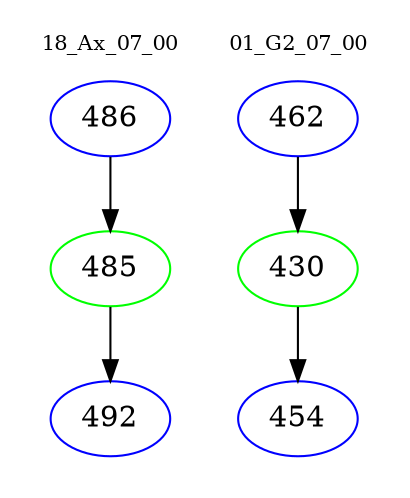 digraph{
subgraph cluster_0 {
color = white
label = "18_Ax_07_00";
fontsize=10;
T0_486 [label="486", color="blue"]
T0_486 -> T0_485 [color="black"]
T0_485 [label="485", color="green"]
T0_485 -> T0_492 [color="black"]
T0_492 [label="492", color="blue"]
}
subgraph cluster_1 {
color = white
label = "01_G2_07_00";
fontsize=10;
T1_462 [label="462", color="blue"]
T1_462 -> T1_430 [color="black"]
T1_430 [label="430", color="green"]
T1_430 -> T1_454 [color="black"]
T1_454 [label="454", color="blue"]
}
}
